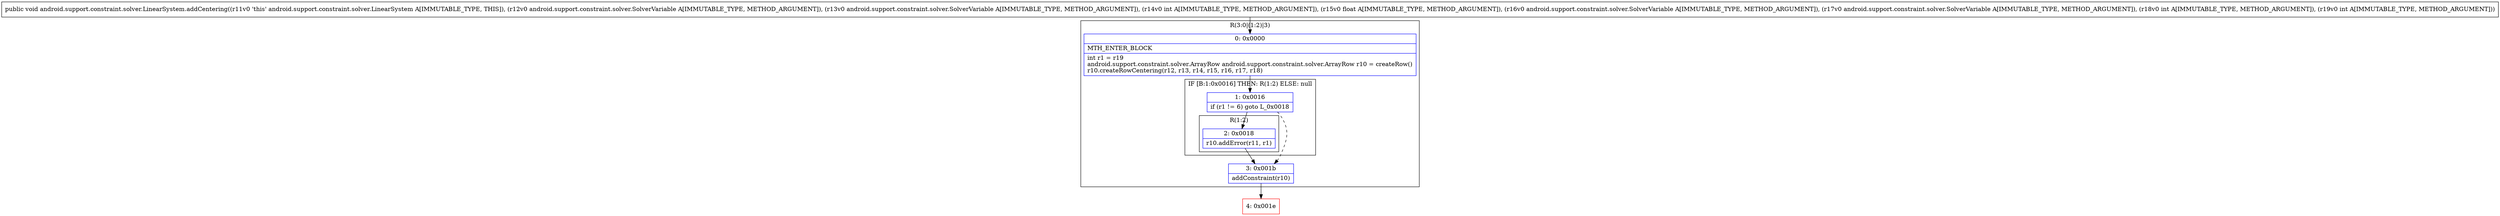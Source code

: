 digraph "CFG forandroid.support.constraint.solver.LinearSystem.addCentering(Landroid\/support\/constraint\/solver\/SolverVariable;Landroid\/support\/constraint\/solver\/SolverVariable;IFLandroid\/support\/constraint\/solver\/SolverVariable;Landroid\/support\/constraint\/solver\/SolverVariable;II)V" {
subgraph cluster_Region_1554425937 {
label = "R(3:0|(1:2)|3)";
node [shape=record,color=blue];
Node_0 [shape=record,label="{0\:\ 0x0000|MTH_ENTER_BLOCK\l|int r1 = r19\landroid.support.constraint.solver.ArrayRow android.support.constraint.solver.ArrayRow r10 = createRow()\lr10.createRowCentering(r12, r13, r14, r15, r16, r17, r18)\l}"];
subgraph cluster_IfRegion_1208746636 {
label = "IF [B:1:0x0016] THEN: R(1:2) ELSE: null";
node [shape=record,color=blue];
Node_1 [shape=record,label="{1\:\ 0x0016|if (r1 != 6) goto L_0x0018\l}"];
subgraph cluster_Region_24744790 {
label = "R(1:2)";
node [shape=record,color=blue];
Node_2 [shape=record,label="{2\:\ 0x0018|r10.addError(r11, r1)\l}"];
}
}
Node_3 [shape=record,label="{3\:\ 0x001b|addConstraint(r10)\l}"];
}
Node_4 [shape=record,color=red,label="{4\:\ 0x001e}"];
MethodNode[shape=record,label="{public void android.support.constraint.solver.LinearSystem.addCentering((r11v0 'this' android.support.constraint.solver.LinearSystem A[IMMUTABLE_TYPE, THIS]), (r12v0 android.support.constraint.solver.SolverVariable A[IMMUTABLE_TYPE, METHOD_ARGUMENT]), (r13v0 android.support.constraint.solver.SolverVariable A[IMMUTABLE_TYPE, METHOD_ARGUMENT]), (r14v0 int A[IMMUTABLE_TYPE, METHOD_ARGUMENT]), (r15v0 float A[IMMUTABLE_TYPE, METHOD_ARGUMENT]), (r16v0 android.support.constraint.solver.SolverVariable A[IMMUTABLE_TYPE, METHOD_ARGUMENT]), (r17v0 android.support.constraint.solver.SolverVariable A[IMMUTABLE_TYPE, METHOD_ARGUMENT]), (r18v0 int A[IMMUTABLE_TYPE, METHOD_ARGUMENT]), (r19v0 int A[IMMUTABLE_TYPE, METHOD_ARGUMENT])) }"];
MethodNode -> Node_0;
Node_0 -> Node_1;
Node_1 -> Node_2;
Node_1 -> Node_3[style=dashed];
Node_2 -> Node_3;
Node_3 -> Node_4;
}

